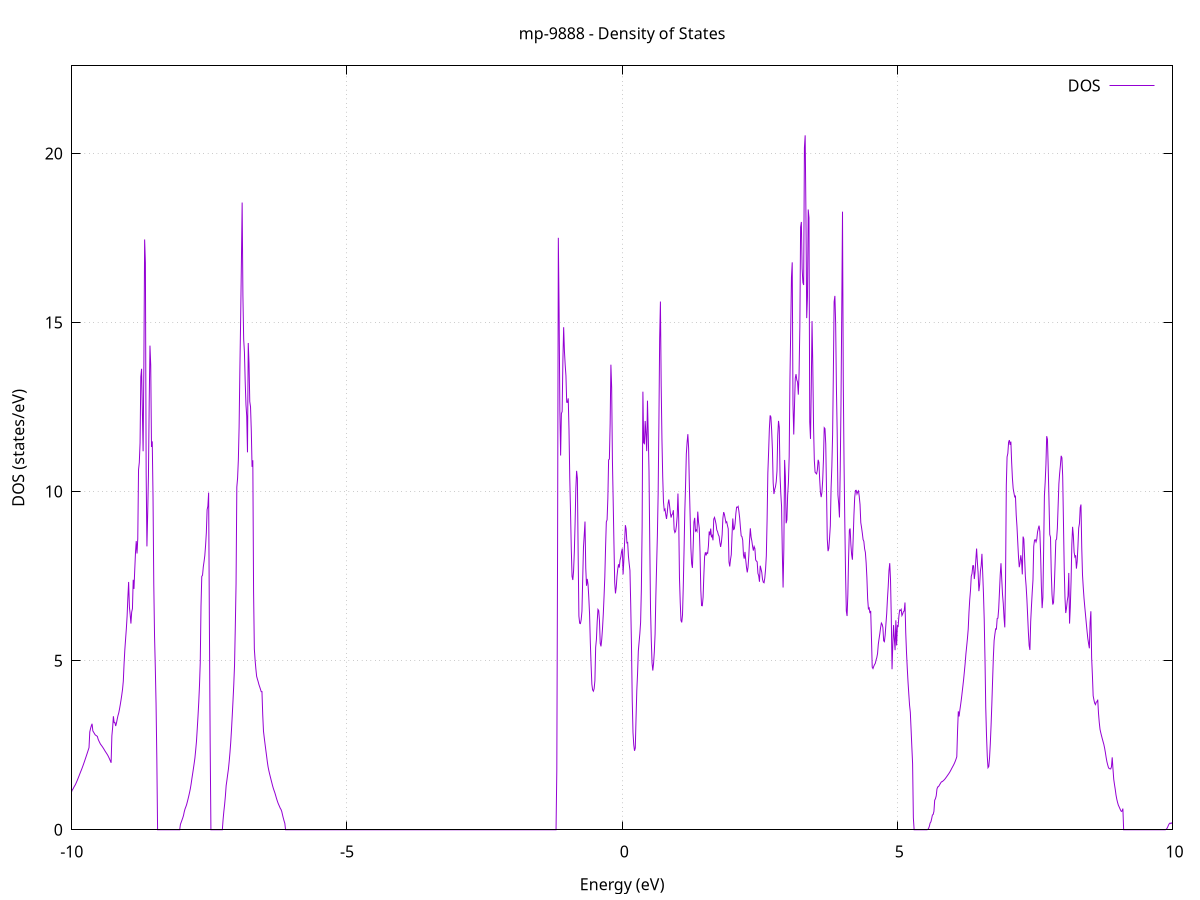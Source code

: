 set title 'mp-9888 - Density of States'
set xlabel 'Energy (eV)'
set ylabel 'DOS (states/eV)'
set grid
set xrange [-10:10]
set yrange [0:22.590]
set xzeroaxis lt -1
set terminal png size 800,600
set output 'mp-9888_dos_gnuplot.png'
plot '-' using 1:2 with lines title 'DOS'
-11.417500 0.000000
-11.403600 0.000000
-11.389800 0.000000
-11.375900 0.000000
-11.362100 0.000000
-11.348200 0.000000
-11.334400 0.000000
-11.320600 0.000000
-11.306700 0.000000
-11.292900 0.000000
-11.279000 0.000000
-11.265200 0.000000
-11.251300 0.000000
-11.237500 0.000000
-11.223700 0.000000
-11.209800 0.000000
-11.196000 0.000000
-11.182100 0.000000
-11.168300 0.000000
-11.154400 0.000000
-11.140600 0.000000
-11.126800 0.000000
-11.112900 0.000000
-11.099100 0.000000
-11.085200 0.000000
-11.071400 0.000000
-11.057500 0.000000
-11.043700 0.000000
-11.029900 0.000000
-11.016000 0.000000
-11.002200 0.000000
-10.988300 0.000000
-10.974500 0.000000
-10.960600 0.000000
-10.946800 0.000000
-10.932900 0.000000
-10.919100 0.000000
-10.905300 0.000000
-10.891400 0.000000
-10.877600 0.000000
-10.863700 0.000000
-10.849900 0.000000
-10.836000 0.000000
-10.822200 0.000000
-10.808400 0.000000
-10.794500 0.000000
-10.780700 0.000000
-10.766800 0.000000
-10.753000 0.000000
-10.739100 0.000000
-10.725300 0.000000
-10.711500 0.000000
-10.697600 0.000000
-10.683800 0.000000
-10.669900 0.000000
-10.656100 0.000000
-10.642200 0.000000
-10.628400 0.000000
-10.614600 0.000000
-10.600700 0.000000
-10.586900 0.000000
-10.573000 0.000000
-10.559200 0.000000
-10.545300 0.000000
-10.531500 0.000000
-10.517600 0.000000
-10.503800 0.000000
-10.490000 0.000000
-10.476100 0.000000
-10.462300 0.000000
-10.448400 0.000000
-10.434600 0.000000
-10.420700 0.000000
-10.406900 0.000000
-10.393100 0.000000
-10.379200 0.000000
-10.365400 0.000000
-10.351500 0.000000
-10.337700 0.000000
-10.323800 0.000000
-10.310000 0.000000
-10.296200 0.000000
-10.282300 0.000000
-10.268500 0.000000
-10.254600 0.000000
-10.240800 0.000000
-10.226900 0.000000
-10.213100 0.000000
-10.199200 0.000000
-10.185400 0.000000
-10.171600 0.000000
-10.157700 0.217200
-10.143900 0.326900
-10.130000 0.452700
-10.116200 0.594500
-10.102300 0.752400
-10.088500 0.729800
-10.074700 0.791000
-10.060800 0.844900
-10.047000 0.891600
-10.033100 0.953700
-10.019300 1.025000
-10.005400 1.100800
-9.991600 1.181100
-9.977800 1.205800
-9.963900 1.252200
-9.950100 1.293600
-9.936200 1.329800
-9.922400 1.378900
-9.908500 1.430500
-9.894700 1.484600
-9.880900 1.541000
-9.867000 1.598700
-9.853200 1.656800
-9.839300 1.715300
-9.825500 1.769100
-9.811600 1.828900
-9.797800 1.890300
-9.783900 1.953300
-9.770100 2.018300
-9.756300 2.084600
-9.742400 2.151600
-9.728600 2.219500
-9.714700 2.288400
-9.700900 2.358200
-9.687000 2.429000
-9.673200 2.893000
-9.659400 2.992100
-9.645500 3.072600
-9.631700 3.134600
-9.617800 2.924800
-9.604000 2.887100
-9.590100 2.848800
-9.576300 2.809800
-9.562500 2.792600
-9.548600 2.777400
-9.534800 2.758000
-9.520900 2.676300
-9.507100 2.625700
-9.493200 2.579400
-9.479400 2.533800
-9.465600 2.504600
-9.451700 2.473400
-9.437900 2.440400
-9.424000 2.405400
-9.410200 2.368600
-9.396300 2.329900
-9.382500 2.295000
-9.368600 2.261100
-9.354800 2.225500
-9.341000 2.185600
-9.327100 2.139700
-9.313300 2.090000
-9.299400 2.037300
-9.285600 1.981600
-9.271700 2.777300
-9.257900 3.018800
-9.244100 3.356900
-9.230200 3.168000
-9.216400 3.170000
-9.202500 3.068700
-9.188700 3.154600
-9.174800 3.269200
-9.161000 3.374900
-9.147200 3.452300
-9.133300 3.567200
-9.119500 3.695800
-9.105600 3.835500
-9.091800 3.987600
-9.077900 4.152500
-9.064100 4.393300
-9.050200 4.903000
-9.036400 5.318100
-9.022600 5.635000
-9.008700 5.947200
-8.994900 6.317800
-8.981000 6.876300
-8.967200 7.327900
-8.953300 6.590000
-8.939500 6.369600
-8.925700 6.097300
-8.911800 6.438300
-8.898000 6.539600
-8.884100 7.392600
-8.870300 7.123700
-8.856400 7.678500
-8.842600 8.195100
-8.828800 8.536600
-8.814900 8.170100
-8.801100 8.611000
-8.787200 10.651400
-8.773400 10.858600
-8.759500 11.441600
-8.745700 13.395300
-8.731900 13.632800
-8.718000 12.419800
-8.704200 11.193300
-8.690300 13.733300
-8.676500 17.456900
-8.662600 16.763700
-8.648800 10.534900
-8.634900 8.380900
-8.621100 9.351300
-8.607300 10.478600
-8.593400 12.638200
-8.579600 14.317100
-8.565700 13.741600
-8.551900 11.320900
-8.538000 11.485400
-8.524200 9.871200
-8.510400 7.276400
-8.496500 5.736500
-8.482700 4.805500
-8.468800 3.719900
-8.455000 2.104700
-8.441100 0.000000
-8.427300 0.000000
-8.413500 0.000000
-8.399600 0.000000
-8.385800 0.000000
-8.371900 0.000000
-8.358100 0.000000
-8.344200 0.000000
-8.330400 0.000000
-8.316600 0.000000
-8.302700 0.000000
-8.288900 0.000000
-8.275000 0.000000
-8.261200 0.000000
-8.247300 0.000000
-8.233500 0.000000
-8.219600 0.000000
-8.205800 0.000000
-8.192000 0.000000
-8.178100 0.000000
-8.164300 0.000000
-8.150400 0.000000
-8.136600 0.000000
-8.122700 0.000000
-8.108900 0.000000
-8.095100 0.000000
-8.081200 0.000000
-8.067400 0.000000
-8.053500 0.000000
-8.039700 0.000000
-8.025800 0.162100
-8.012000 0.223000
-7.998200 0.284800
-7.984300 0.348300
-7.970500 0.420300
-7.956600 0.531600
-7.942800 0.614300
-7.928900 0.674200
-7.915100 0.736600
-7.901300 0.821300
-7.887400 0.911500
-7.873600 1.005900
-7.859700 1.105600
-7.845900 1.216400
-7.832000 1.351500
-7.818200 1.508200
-7.804300 1.655200
-7.790500 1.804600
-7.776700 1.959000
-7.762800 2.123400
-7.749000 2.353600
-7.735100 2.603800
-7.721300 2.962400
-7.707400 3.340000
-7.693600 3.760000
-7.679800 4.265200
-7.665900 4.946700
-7.652100 6.611700
-7.638200 7.492300
-7.624400 7.527400
-7.610500 7.776000
-7.596700 7.932900
-7.582900 8.110600
-7.569000 8.410400
-7.555200 8.785700
-7.541300 9.465500
-7.527500 9.568200
-7.513600 9.970200
-7.499800 6.091300
-7.485900 2.581700
-7.472100 0.000000
-7.458300 0.000000
-7.444400 0.000000
-7.430600 0.000000
-7.416700 0.000000
-7.402900 0.000000
-7.389000 0.000000
-7.375200 0.000000
-7.361400 0.000000
-7.347500 0.000000
-7.333700 0.000000
-7.319800 0.000000
-7.306000 0.000000
-7.292100 0.000000
-7.278300 0.000000
-7.264500 0.000000
-7.250600 0.309100
-7.236800 0.546800
-7.222900 0.752800
-7.209100 0.998500
-7.195200 1.306800
-7.181400 1.464900
-7.167600 1.635900
-7.153700 1.798500
-7.139900 2.025300
-7.126000 2.283900
-7.112200 2.579800
-7.098300 2.956600
-7.084500 3.376100
-7.070600 3.822000
-7.056800 4.290100
-7.043000 4.863900
-7.029100 5.992700
-7.015300 7.271200
-7.001400 10.134200
-6.987600 10.396600
-6.973700 10.937400
-6.959900 11.915600
-6.946100 13.591100
-6.932200 15.055200
-6.918400 16.743900
-6.904500 18.548100
-6.890700 15.791100
-6.876800 14.507600
-6.863000 14.120400
-6.849200 13.250600
-6.835300 12.573900
-6.821500 12.230600
-6.807600 11.161800
-6.793800 14.395500
-6.779900 13.795500
-6.766100 12.662900
-6.752300 12.504000
-6.738400 11.800400
-6.724600 10.733100
-6.710700 10.926800
-6.696900 7.041100
-6.683000 5.346100
-6.669200 5.018300
-6.655300 4.759100
-6.641500 4.538600
-6.627700 4.456500
-6.613800 4.381600
-6.600000 4.295200
-6.586100 4.227700
-6.572300 4.159600
-6.558400 4.085500
-6.544600 4.084800
-6.530800 3.404000
-6.516900 2.914100
-6.503100 2.722900
-6.489200 2.541500
-6.475400 2.367100
-6.461500 2.194300
-6.447700 2.017900
-6.433900 1.864800
-6.420000 1.752500
-6.406200 1.655600
-6.392300 1.563900
-6.378500 1.474200
-6.364600 1.385800
-6.350800 1.296800
-6.336900 1.218500
-6.323100 1.153600
-6.309300 1.088800
-6.295400 1.012100
-6.281600 0.932900
-6.267700 0.861400
-6.253900 0.795200
-6.240000 0.741100
-6.226200 0.690700
-6.212400 0.637200
-6.198500 0.600900
-6.184700 0.539800
-6.170800 0.438300
-6.157000 0.347000
-6.143100 0.264700
-6.129300 0.191300
-6.115500 0.000000
-6.101600 0.000000
-6.087800 0.000000
-6.073900 0.000000
-6.060100 0.000000
-6.046200 0.000000
-6.032400 0.000000
-6.018600 0.000000
-6.004700 0.000000
-5.990900 0.000000
-5.977000 0.000000
-5.963200 0.000000
-5.949300 0.000000
-5.935500 0.000000
-5.921600 0.000000
-5.907800 0.000000
-5.894000 0.000000
-5.880100 0.000000
-5.866300 0.000000
-5.852400 0.000000
-5.838600 0.000000
-5.824700 0.000000
-5.810900 0.000000
-5.797100 0.000000
-5.783200 0.000000
-5.769400 0.000000
-5.755500 0.000000
-5.741700 0.000000
-5.727800 0.000000
-5.714000 0.000000
-5.700200 0.000000
-5.686300 0.000000
-5.672500 0.000000
-5.658600 0.000000
-5.644800 0.000000
-5.630900 0.000000
-5.617100 0.000000
-5.603300 0.000000
-5.589400 0.000000
-5.575600 0.000000
-5.561700 0.000000
-5.547900 0.000000
-5.534000 0.000000
-5.520200 0.000000
-5.506300 0.000000
-5.492500 0.000000
-5.478700 0.000000
-5.464800 0.000000
-5.451000 0.000000
-5.437100 0.000000
-5.423300 0.000000
-5.409400 0.000000
-5.395600 0.000000
-5.381800 0.000000
-5.367900 0.000000
-5.354100 0.000000
-5.340200 0.000000
-5.326400 0.000000
-5.312500 0.000000
-5.298700 0.000000
-5.284900 0.000000
-5.271000 0.000000
-5.257200 0.000000
-5.243300 0.000000
-5.229500 0.000000
-5.215600 0.000000
-5.201800 0.000000
-5.187900 0.000000
-5.174100 0.000000
-5.160300 0.000000
-5.146400 0.000000
-5.132600 0.000000
-5.118700 0.000000
-5.104900 0.000000
-5.091000 0.000000
-5.077200 0.000000
-5.063400 0.000000
-5.049500 0.000000
-5.035700 0.000000
-5.021800 0.000000
-5.008000 0.000000
-4.994100 0.000000
-4.980300 0.000000
-4.966500 0.000000
-4.952600 0.000000
-4.938800 0.000000
-4.924900 0.000000
-4.911100 0.000000
-4.897200 0.000000
-4.883400 0.000000
-4.869600 0.000000
-4.855700 0.000000
-4.841900 0.000000
-4.828000 0.000000
-4.814200 0.000000
-4.800300 0.000000
-4.786500 0.000000
-4.772600 0.000000
-4.758800 0.000000
-4.745000 0.000000
-4.731100 0.000000
-4.717300 0.000000
-4.703400 0.000000
-4.689600 0.000000
-4.675700 0.000000
-4.661900 0.000000
-4.648100 0.000000
-4.634200 0.000000
-4.620400 0.000000
-4.606500 0.000000
-4.592700 0.000000
-4.578800 0.000000
-4.565000 0.000000
-4.551200 0.000000
-4.537300 0.000000
-4.523500 0.000000
-4.509600 0.000000
-4.495800 0.000000
-4.481900 0.000000
-4.468100 0.000000
-4.454300 0.000000
-4.440400 0.000000
-4.426600 0.000000
-4.412700 0.000000
-4.398900 0.000000
-4.385000 0.000000
-4.371200 0.000000
-4.357300 0.000000
-4.343500 0.000000
-4.329700 0.000000
-4.315800 0.000000
-4.302000 0.000000
-4.288100 0.000000
-4.274300 0.000000
-4.260400 0.000000
-4.246600 0.000000
-4.232800 0.000000
-4.218900 0.000000
-4.205100 0.000000
-4.191200 0.000000
-4.177400 0.000000
-4.163500 0.000000
-4.149700 0.000000
-4.135900 0.000000
-4.122000 0.000000
-4.108200 0.000000
-4.094300 0.000000
-4.080500 0.000000
-4.066600 0.000000
-4.052800 0.000000
-4.039000 0.000000
-4.025100 0.000000
-4.011300 0.000000
-3.997400 0.000000
-3.983600 0.000000
-3.969700 0.000000
-3.955900 0.000000
-3.942000 0.000000
-3.928200 0.000000
-3.914400 0.000000
-3.900500 0.000000
-3.886700 0.000000
-3.872800 0.000000
-3.859000 0.000000
-3.845100 0.000000
-3.831300 0.000000
-3.817500 0.000000
-3.803600 0.000000
-3.789800 0.000000
-3.775900 0.000000
-3.762100 0.000000
-3.748200 0.000000
-3.734400 0.000000
-3.720600 0.000000
-3.706700 0.000000
-3.692900 0.000000
-3.679000 0.000000
-3.665200 0.000000
-3.651300 0.000000
-3.637500 0.000000
-3.623600 0.000000
-3.609800 0.000000
-3.596000 0.000000
-3.582100 0.000000
-3.568300 0.000000
-3.554400 0.000000
-3.540600 0.000000
-3.526700 0.000000
-3.512900 0.000000
-3.499100 0.000000
-3.485200 0.000000
-3.471400 0.000000
-3.457500 0.000000
-3.443700 0.000000
-3.429800 0.000000
-3.416000 0.000000
-3.402200 0.000000
-3.388300 0.000000
-3.374500 0.000000
-3.360600 0.000000
-3.346800 0.000000
-3.332900 0.000000
-3.319100 0.000000
-3.305300 0.000000
-3.291400 0.000000
-3.277600 0.000000
-3.263700 0.000000
-3.249900 0.000000
-3.236000 0.000000
-3.222200 0.000000
-3.208300 0.000000
-3.194500 0.000000
-3.180700 0.000000
-3.166800 0.000000
-3.153000 0.000000
-3.139100 0.000000
-3.125300 0.000000
-3.111400 0.000000
-3.097600 0.000000
-3.083800 0.000000
-3.069900 0.000000
-3.056100 0.000000
-3.042200 0.000000
-3.028400 0.000000
-3.014500 0.000000
-3.000700 0.000000
-2.986900 0.000000
-2.973000 0.000000
-2.959200 0.000000
-2.945300 0.000000
-2.931500 0.000000
-2.917600 0.000000
-2.903800 0.000000
-2.890000 0.000000
-2.876100 0.000000
-2.862300 0.000000
-2.848400 0.000000
-2.834600 0.000000
-2.820700 0.000000
-2.806900 0.000000
-2.793000 0.000000
-2.779200 0.000000
-2.765400 0.000000
-2.751500 0.000000
-2.737700 0.000000
-2.723800 0.000000
-2.710000 0.000000
-2.696100 0.000000
-2.682300 0.000000
-2.668500 0.000000
-2.654600 0.000000
-2.640800 0.000000
-2.626900 0.000000
-2.613100 0.000000
-2.599200 0.000000
-2.585400 0.000000
-2.571600 0.000000
-2.557700 0.000000
-2.543900 0.000000
-2.530000 0.000000
-2.516200 0.000000
-2.502300 0.000000
-2.488500 0.000000
-2.474600 0.000000
-2.460800 0.000000
-2.447000 0.000000
-2.433100 0.000000
-2.419300 0.000000
-2.405400 0.000000
-2.391600 0.000000
-2.377700 0.000000
-2.363900 0.000000
-2.350100 0.000000
-2.336200 0.000000
-2.322400 0.000000
-2.308500 0.000000
-2.294700 0.000000
-2.280800 0.000000
-2.267000 0.000000
-2.253200 0.000000
-2.239300 0.000000
-2.225500 0.000000
-2.211600 0.000000
-2.197800 0.000000
-2.183900 0.000000
-2.170100 0.000000
-2.156300 0.000000
-2.142400 0.000000
-2.128600 0.000000
-2.114700 0.000000
-2.100900 0.000000
-2.087000 0.000000
-2.073200 0.000000
-2.059300 0.000000
-2.045500 0.000000
-2.031700 0.000000
-2.017800 0.000000
-2.004000 0.000000
-1.990100 0.000000
-1.976300 0.000000
-1.962400 0.000000
-1.948600 0.000000
-1.934800 0.000000
-1.920900 0.000000
-1.907100 0.000000
-1.893200 0.000000
-1.879400 0.000000
-1.865500 0.000000
-1.851700 0.000000
-1.837900 0.000000
-1.824000 0.000000
-1.810200 0.000000
-1.796300 0.000000
-1.782500 0.000000
-1.768600 0.000000
-1.754800 0.000000
-1.741000 0.000000
-1.727100 0.000000
-1.713300 0.000000
-1.699400 0.000000
-1.685600 0.000000
-1.671700 0.000000
-1.657900 0.000000
-1.644000 0.000000
-1.630200 0.000000
-1.616400 0.000000
-1.602500 0.000000
-1.588700 0.000000
-1.574800 0.000000
-1.561000 0.000000
-1.547100 0.000000
-1.533300 0.000000
-1.519500 0.000000
-1.505600 0.000000
-1.491800 0.000000
-1.477900 0.000000
-1.464100 0.000000
-1.450200 0.000000
-1.436400 0.000000
-1.422600 0.000000
-1.408700 0.000000
-1.394900 0.000000
-1.381000 0.000000
-1.367200 0.000000
-1.353300 0.000000
-1.339500 0.000000
-1.325600 0.000000
-1.311800 0.000000
-1.298000 0.000000
-1.284100 0.000000
-1.270300 0.000000
-1.256400 0.000000
-1.242600 0.000000
-1.228700 0.000000
-1.214900 0.000000
-1.201100 0.000000
-1.187200 1.757600
-1.173400 8.256000
-1.159500 17.506000
-1.145700 15.375300
-1.131800 12.401300
-1.118000 11.067400
-1.104200 12.305700
-1.090300 12.369800
-1.076500 13.889200
-1.062600 14.862100
-1.048800 14.159000
-1.034900 13.748000
-1.021100 13.425300
-1.007300 12.642600
-0.993400 12.639100
-0.979600 12.757200
-0.965700 11.833800
-0.951900 10.412900
-0.938000 9.419600
-0.924200 8.303500
-0.910300 7.496600
-0.896500 7.386300
-0.882700 7.651400
-0.868800 8.214300
-0.855000 9.061400
-0.841100 10.099200
-0.827300 10.613700
-0.813400 10.393100
-0.799600 8.183900
-0.785800 6.321500
-0.771900 6.107700
-0.758100 6.097200
-0.744200 6.212300
-0.730400 6.465500
-0.716500 7.413200
-0.702700 8.351500
-0.688900 8.717600
-0.675000 9.114600
-0.661200 7.741900
-0.647300 7.215400
-0.633500 7.417400
-0.619600 7.252500
-0.605800 6.863000
-0.592000 6.381500
-0.578100 5.540500
-0.564300 4.881200
-0.550400 4.306600
-0.536600 4.137600
-0.522700 4.098200
-0.508900 4.170700
-0.495000 4.408400
-0.481200 5.396500
-0.467400 5.631100
-0.453500 6.144500
-0.439700 6.516200
-0.425800 6.481000
-0.412000 6.191800
-0.398100 5.507400
-0.384300 5.423300
-0.370500 5.636700
-0.356600 5.958400
-0.342800 6.370900
-0.328900 6.892200
-0.315100 7.468200
-0.301200 8.353800
-0.287400 9.103800
-0.273600 9.166200
-0.259700 9.804500
-0.245900 10.938700
-0.232000 10.964300
-0.218200 11.999900
-0.204300 13.754000
-0.190500 13.075300
-0.176700 10.913100
-0.162800 9.717100
-0.149000 8.468900
-0.135100 7.314200
-0.121300 6.990200
-0.107400 7.170500
-0.093600 7.497200
-0.079700 7.712000
-0.065900 7.851000
-0.052100 7.753700
-0.038200 7.973200
-0.024400 8.066100
-0.010500 8.226500
0.003300 8.318100
0.017200 7.551500
0.031000 7.973200
0.044800 8.519000
0.058700 9.007400
0.072500 8.892300
0.086400 8.484900
0.100200 8.497400
0.114100 8.092000
0.127900 7.868600
0.141700 7.668600
0.155600 6.682600
0.169400 5.458700
0.183300 3.836900
0.197100 2.877200
0.211000 2.509700
0.224800 2.335800
0.238700 2.420400
0.252500 3.298100
0.266300 4.120100
0.280200 4.623600
0.294000 5.287500
0.307900 5.548600
0.321700 5.800500
0.335600 6.137300
0.349400 7.120400
0.363200 8.969300
0.377100 12.956400
0.390900 11.443400
0.404800 11.419700
0.418600 12.089100
0.432500 11.693800
0.446300 11.197500
0.460100 12.689700
0.474000 11.699800
0.487800 10.634500
0.501700 8.505200
0.515500 6.548100
0.529400 5.609500
0.543200 4.934000
0.557000 4.709100
0.570900 4.918900
0.584700 5.261000
0.598600 5.789900
0.612400 6.903800
0.626300 7.816400
0.640100 8.692400
0.654000 9.926100
0.667800 12.002300
0.681600 14.531600
0.695500 15.621400
0.709300 13.159500
0.723200 11.539400
0.737000 10.450700
0.750900 9.699100
0.764700 9.445600
0.778500 9.481900
0.792400 9.324300
0.806200 9.191600
0.820100 9.382800
0.833900 9.639500
0.847800 9.767900
0.861600 9.590500
0.875400 9.376000
0.889300 9.232400
0.903100 9.319300
0.917000 9.339600
0.930800 9.450300
0.944700 8.876800
0.958500 8.790800
0.972300 8.829800
0.986200 8.990200
1.000000 9.271000
1.013900 9.942800
1.027700 9.195000
1.041600 7.456400
1.055400 6.724800
1.069300 6.187200
1.083100 6.132200
1.096900 6.355100
1.110800 7.192900
1.124600 8.246000
1.138500 9.407400
1.152300 10.183100
1.166200 11.115600
1.180000 11.454900
1.193800 11.698500
1.207700 11.283200
1.221500 10.160600
1.235400 9.275700
1.249200 8.326400
1.263100 7.868800
1.276900 7.744400
1.290700 8.383100
1.304600 9.100500
1.318400 9.224200
1.332300 8.832500
1.346100 8.866700
1.360000 8.825800
1.373800 9.408600
1.387700 9.101100
1.401500 8.914300
1.415300 8.210700
1.429200 7.088700
1.443000 6.628700
1.456900 6.624900
1.470700 6.880500
1.484600 7.530400
1.498400 8.078200
1.512200 8.205100
1.526100 8.113400
1.539900 8.196000
1.553800 8.175500
1.567600 8.392200
1.581500 8.820800
1.595300 8.711500
1.609100 8.907200
1.623000 8.649900
1.636800 8.698300
1.650700 8.560400
1.664500 9.187000
1.678400 9.237200
1.692200 9.149300
1.706000 9.037100
1.719900 8.864800
1.733700 8.815500
1.747600 8.725800
1.761400 8.678900
1.775300 8.498500
1.789100 8.364700
1.803000 8.492800
1.816800 8.725200
1.830600 9.212800
1.844500 9.393800
1.858300 9.328400
1.872200 9.203600
1.886000 9.080600
1.899900 9.108500
1.913700 8.997300
1.927500 8.901700
1.941400 7.920300
1.955200 7.786600
1.969100 7.991600
1.982900 8.133300
1.996800 8.722900
2.010600 9.204800
2.024400 8.878400
2.038300 8.896300
2.052100 9.052500
2.066000 9.352500
2.079800 9.539700
2.093700 9.534000
2.107500 9.563200
2.121300 9.420500
2.135200 9.223400
2.149000 8.943800
2.162900 8.693100
2.176700 8.669700
2.190600 8.565800
2.204400 8.131200
2.218300 8.018300
2.232100 8.217300
2.245900 7.973500
2.259800 7.759700
2.273600 7.610600
2.287500 7.769800
2.301300 8.100300
2.315200 8.562700
2.329000 8.914700
2.342800 8.658000
2.356700 8.539700
2.370500 8.377700
2.384400 8.255900
2.398200 8.375200
2.412100 8.315100
2.425900 7.981000
2.439700 7.946500
2.453600 7.922500
2.467400 7.583500
2.481300 7.512300
2.495100 7.334600
2.509000 7.808800
2.522800 7.716300
2.536700 7.616700
2.550500 7.408100
2.564300 7.321800
2.578200 7.304200
2.592000 7.447700
2.605900 7.701900
2.619700 8.099400
2.633600 9.152800
2.647400 10.550500
2.661200 11.168500
2.675100 11.854600
2.688900 12.253900
2.702800 12.206300
2.716600 11.813900
2.730500 11.245700
2.744300 10.261200
2.758100 9.929200
2.772000 10.064100
2.785800 10.140900
2.799700 10.294500
2.813500 10.607300
2.827400 11.660100
2.841200 12.091400
2.855000 11.906800
2.868900 10.474900
2.882700 9.947700
2.896600 9.563100
2.910400 8.191200
2.924300 7.164400
2.938100 8.317500
2.952000 10.937200
2.965800 10.451000
2.979600 9.064100
2.993500 9.164000
3.007300 9.891500
3.021200 10.270100
3.035000 11.027400
3.048900 13.332400
3.062700 14.756600
3.076500 16.336600
3.090400 16.780500
3.104200 12.578200
3.118100 11.687900
3.131900 12.548900
3.145800 13.353100
3.159600 13.474200
3.173400 13.300100
3.187300 13.243200
3.201100 12.868200
3.215000 13.509200
3.228800 14.874200
3.242700 17.820300
3.256500 17.974600
3.270300 16.597500
3.284200 16.182700
3.298000 16.110400
3.311900 20.169200
3.325700 20.536200
3.339600 18.180500
3.353400 15.130900
3.367300 15.762600
3.381100 18.342900
3.394900 18.099100
3.408800 12.057300
3.422600 11.557800
3.436500 13.073700
3.450300 15.043600
3.464200 13.719300
3.478000 11.915100
3.491800 10.926300
3.505700 10.575700
3.519500 10.546800
3.533400 10.524100
3.547200 10.640700
3.561100 10.940600
3.574900 10.866200
3.588700 10.380700
3.602600 9.977000
3.616400 9.836700
3.630300 9.975400
3.644100 10.343800
3.658000 10.952900
3.671800 11.890300
3.685600 11.860400
3.699500 11.408900
3.713300 10.057000
3.727200 8.596600
3.741000 8.239300
3.754900 8.320300
3.768700 8.627500
3.782600 8.985400
3.796400 10.101000
3.810200 10.732900
3.824100 11.686400
3.837900 13.508500
3.851800 15.614700
3.865600 15.788100
3.879500 14.972100
3.893300 13.081700
3.907100 11.770700
3.921000 9.903300
3.934800 9.637700
3.948700 9.236300
3.962500 10.630300
3.976400 12.582700
3.990200 15.309100
4.004000 18.278800
4.017900 13.289300
4.031700 10.854300
4.045600 9.108900
4.059400 7.572800
4.073300 6.469500
4.087100 6.321300
4.101000 6.957400
4.114800 8.049600
4.128600 8.862300
4.142500 8.909000
4.156300 8.429900
4.170200 8.131900
4.184000 7.986200
4.197900 8.615900
4.211700 9.309900
4.225500 9.831300
4.239400 10.035100
4.253200 10.038500
4.267100 9.930100
4.280900 9.995100
4.294800 10.023000
4.308600 9.850500
4.322400 9.620300
4.336300 9.083200
4.350100 8.939900
4.364000 8.770700
4.377800 8.583500
4.391700 8.531400
4.405500 8.308700
4.419300 8.205000
4.433200 7.900800
4.447000 7.457400
4.460900 6.830600
4.474700 6.534200
4.488600 6.561000
4.502400 6.406500
4.516300 6.473100
4.530100 5.661900
4.543900 4.808600
4.557800 4.767600
4.571600 4.830900
4.585500 4.883800
4.599300 4.919200
4.613200 5.015300
4.627000 5.090700
4.640800 5.211400
4.654700 5.491400
4.668500 5.649800
4.682400 5.803900
4.696200 5.979900
4.710100 6.113700
4.723900 6.076900
4.737700 5.983400
4.751600 5.589200
4.765400 5.562900
4.779300 5.759100
4.793100 6.085100
4.807000 6.390100
4.820800 6.833000
4.834600 7.196500
4.848500 7.669600
4.862300 7.884600
4.876200 7.399400
4.890000 6.312400
4.903900 4.747300
4.917700 5.474700
4.931600 6.053100
4.945400 5.656500
4.959200 5.310900
4.973100 6.194300
4.986900 5.450600
5.000800 6.035600
5.014600 6.015700
5.028500 6.317300
5.042300 6.496600
5.056100 6.482200
5.070000 6.517600
5.083800 6.334400
5.097700 6.383300
5.111500 6.452200
5.125400 6.472400
5.139200 6.720300
5.153000 5.825700
5.166900 5.242400
5.180700 4.778600
5.194600 4.365100
5.208400 4.017100
5.222300 3.684700
5.236100 3.474700
5.250000 2.967100
5.263800 2.453300
5.277600 1.955600
5.291500 0.351300
5.305300 0.000000
5.319200 0.000000
5.333000 0.000000
5.346900 0.000000
5.360700 0.000000
5.374500 0.000000
5.388400 0.000000
5.402200 0.000000
5.416100 0.000000
5.429900 0.000000
5.443800 0.000000
5.457600 0.000000
5.471400 0.000000
5.485300 0.000000
5.499100 0.000000
5.513000 0.000000
5.526800 0.000000
5.540700 0.000200
5.554500 0.009800
5.568300 0.043900
5.582200 0.103900
5.596000 0.198700
5.609900 0.233600
5.623700 0.324700
5.637600 0.435900
5.651400 0.454400
5.665300 0.546500
5.679100 0.875000
5.692900 0.919300
5.706800 1.004200
5.720600 1.206500
5.734500 1.268500
5.748300 1.273800
5.762200 1.313500
5.776000 1.351300
5.789800 1.390600
5.803700 1.419600
5.817500 1.424500
5.831400 1.445300
5.845200 1.465800
5.859100 1.488500
5.872900 1.517200
5.886700 1.548100
5.900600 1.579700
5.914400 1.611600
5.928300 1.643900
5.942100 1.676700
5.956000 1.713800
5.969800 1.755200
5.983600 1.798600
5.997500 1.841100
6.011300 1.882600
6.025200 1.925200
6.039000 1.973200
6.052900 2.028400
6.066700 2.090000
6.080600 2.157700
6.094400 2.926700
6.108200 3.503100
6.122100 3.350800
6.135900 3.533200
6.149800 3.692500
6.163600 3.860100
6.177500 4.054500
6.191300 4.249400
6.205100 4.451300
6.219000 4.686700
6.232800 4.924600
6.246700 5.208500
6.260500 5.431600
6.274400 5.663200
6.288200 5.934600
6.302000 6.430300
6.315900 6.807500
6.329700 7.081100
6.343600 7.497100
6.357400 7.577700
6.371300 7.808400
6.385100 7.808500
6.399000 7.414800
6.412800 7.624000
6.426600 7.987800
6.440500 8.316000
6.454300 7.921100
6.468200 7.589300
6.482000 7.056600
6.495900 7.249400
6.509700 7.646600
6.523500 7.810400
6.537400 8.160000
6.551200 7.596600
6.565100 6.993800
6.578900 6.217800
6.592800 5.063200
6.606600 3.625500
6.620400 2.793600
6.634300 2.178400
6.648100 1.836700
6.662000 1.872000
6.675800 2.122900
6.689700 2.547700
6.703500 3.083800
6.717300 3.710400
6.731200 4.417400
6.745000 5.099600
6.758900 5.595500
6.772700 5.781500
6.786600 5.942100
6.800400 5.932600
6.814300 6.245300
6.828100 6.259700
6.841900 6.538300
6.855800 7.027200
6.869600 7.537000
6.883500 7.883000
6.897300 7.416800
6.911200 6.965400
6.925000 6.690500
6.938800 6.279400
6.952700 5.985000
6.966500 7.425600
6.980400 10.188500
6.994200 11.026300
7.008100 11.130300
7.021900 11.459200
7.035700 11.523400
7.049600 11.380500
7.063400 11.478900
7.077300 10.867200
7.091100 10.397000
7.105000 10.092600
7.118800 9.965300
7.132600 9.845000
7.146500 9.865500
7.160300 9.307600
7.174200 8.965500
7.188000 8.512400
7.201900 8.067100
7.215700 7.764300
7.229600 7.893600
7.243400 8.117700
7.257200 7.956400
7.271100 7.552600
7.284900 8.669800
7.298800 8.597200
7.312600 8.067200
7.326500 7.492500
7.340300 7.204400
7.354100 6.825600
7.368000 6.332700
7.381800 5.828200
7.395700 5.442400
7.409500 5.317400
7.423400 6.155000
7.437200 6.607100
7.451000 7.021800
7.464900 7.386400
7.478700 8.379500
7.492600 8.565800
7.506400 8.578000
7.520300 8.512000
7.534100 8.595300
7.547900 8.808000
7.561800 8.910100
7.575600 8.993600
7.589500 8.819600
7.603300 8.163700
7.617200 7.210200
7.631000 6.555800
7.644900 6.869600
7.658700 8.294700
7.672500 9.873300
7.686400 10.269600
7.700200 10.798000
7.714100 11.639300
7.727900 11.548400
7.741800 10.720200
7.755600 9.755000
7.769400 8.734800
7.783300 8.648500
7.797100 7.617200
7.811000 6.953800
7.824800 6.660500
7.838700 6.717900
7.852500 7.185500
7.866300 7.854700
7.880200 8.564300
7.894000 8.595600
7.907900 8.916300
7.921700 9.573100
7.935600 10.230600
7.949400 10.539700
7.963300 10.776700
7.977100 11.058500
7.990900 11.000100
8.004800 10.445700
8.018600 9.110700
8.032500 7.729100
8.046300 6.859900
8.060200 6.409500
8.074000 6.552500
8.087800 6.771500
8.101700 6.912700
8.115500 7.594100
8.129400 6.098300
8.143200 6.580600
8.157100 7.355100
8.170900 8.433200
8.184700 8.958100
8.198600 8.694100
8.212400 8.211800
8.226300 8.071900
8.240100 8.116900
8.254000 7.723500
8.267800 7.937100
8.281600 8.377900
8.295500 8.921500
8.309300 9.056300
8.323200 9.525900
8.337000 9.618200
8.350900 8.351700
8.364700 7.539500
8.378600 7.165300
8.392400 6.844100
8.406200 6.588700
8.420100 6.346600
8.433900 6.103300
8.447800 5.865900
8.461600 5.653400
8.475500 5.504000
8.489300 5.367000
8.503100 6.135800
8.517000 6.462000
8.530800 5.084500
8.544700 4.571000
8.558500 3.963300
8.572400 3.840600
8.586200 3.743000
8.600000 3.701900
8.613900 3.777000
8.627700 3.784000
8.641600 3.848200
8.655400 3.444100
8.669300 3.173100
8.683100 2.970600
8.696900 2.868600
8.710800 2.775600
8.724600 2.690200
8.738500 2.605900
8.752300 2.526500
8.766200 2.418100
8.780000 2.289400
8.793900 2.143800
8.807700 2.016500
8.821500 1.925400
8.835400 1.845900
8.849200 1.808500
8.863100 1.803700
8.876900 1.799100
8.890800 1.859300
8.904600 2.141300
8.918400 1.801500
8.932300 1.493300
8.946100 1.335600
8.960000 1.191200
8.973800 1.025900
8.987700 0.903700
9.001500 0.811200
9.015300 0.732300
9.029200 0.681400
9.043000 0.630300
9.056900 0.579900
9.070700 0.542600
9.084600 0.555600
9.098400 0.626600
9.112300 0.000000
9.126100 0.000000
9.139900 0.000000
9.153800 0.000000
9.167600 0.000000
9.181500 0.000000
9.195300 0.000000
9.209200 0.000000
9.223000 0.000000
9.236800 0.000000
9.250700 0.000000
9.264500 0.000000
9.278400 0.000000
9.292200 0.000000
9.306100 0.000000
9.319900 0.000000
9.333700 0.000000
9.347600 0.000000
9.361400 0.000000
9.375300 0.000000
9.389100 0.000000
9.403000 0.000000
9.416800 0.000000
9.430600 0.000000
9.444500 0.000000
9.458300 0.000000
9.472200 0.000000
9.486000 0.000000
9.499900 0.000000
9.513700 0.000000
9.527600 0.000000
9.541400 0.000000
9.555200 0.000000
9.569100 0.000000
9.582900 0.000000
9.596800 0.000000
9.610600 0.000000
9.624500 0.000000
9.638300 0.000000
9.652100 0.000000
9.666000 0.000000
9.679800 0.000000
9.693700 0.000000
9.707500 0.000000
9.721400 0.000000
9.735200 0.000000
9.749000 0.000000
9.762900 0.000000
9.776700 0.000000
9.790600 0.000000
9.804400 0.000000
9.818300 0.000000
9.832100 0.000000
9.845900 0.000000
9.859800 0.000000
9.873600 0.001700
9.887500 0.016400
9.901300 0.046100
9.915200 0.091100
9.929000 0.144800
9.942900 0.182000
9.956700 0.200200
9.970500 0.181100
9.984400 0.199100
9.998200 0.221400
10.012100 0.244800
10.025900 0.269300
10.039800 0.295000
10.053600 0.321800
10.067400 0.349700
10.081300 0.370400
10.095100 0.388000
10.109000 0.406600
10.122800 0.429900
10.136700 0.457500
10.150500 0.487300
10.164300 0.527400
10.178200 0.569500
10.192000 0.605200
10.205900 0.638900
10.219700 0.673300
10.233600 0.708500
10.247400 0.746200
10.261300 0.787300
10.275100 0.831200
10.288900 0.888200
10.302800 0.957300
10.316600 1.035400
10.330500 1.138300
10.344300 1.465600
10.358200 2.139700
10.372000 2.998600
10.385800 3.586000
10.399700 4.024200
10.413500 4.337300
10.427400 4.963900
10.441200 5.877000
10.455100 7.050300
10.468900 7.481400
10.482700 7.677200
10.496600 7.576500
10.510400 7.510100
10.524300 7.214200
10.538100 6.754400
10.552000 6.366000
10.565800 6.057400
10.579600 6.121300
10.593500 6.297000
10.607300 6.268800
10.621200 5.933500
10.635000 5.654600
10.648900 5.640700
10.662700 5.694900
10.676600 5.412900
10.690400 5.158800
10.704200 4.754500
10.718100 4.441300
10.731900 4.240800
10.745800 4.183200
10.759600 4.239800
10.773500 4.415900
10.787300 4.887800
10.801100 5.350000
10.815000 5.749100
10.828800 6.262400
10.842700 6.794100
10.856500 7.958700
10.870400 7.999900
10.884200 7.842100
10.898000 6.893200
10.911900 6.606600
10.925700 6.725900
10.939600 6.748500
10.953400 6.666000
10.967300 6.452500
10.981100 6.428700
10.994900 6.463800
11.008800 6.530300
11.022600 6.488100
11.036500 6.177500
11.050300 5.721800
11.064200 5.315100
11.078000 4.963400
11.091900 4.689300
11.105700 4.550400
11.119500 4.398400
11.133400 4.268000
11.147200 3.876400
11.161100 3.649900
11.174900 3.517800
11.188800 3.364300
11.202600 3.212200
11.216400 2.991000
11.230300 2.933200
11.244100 2.854500
11.258000 2.738000
11.271800 2.550100
11.285700 2.392400
11.299500 2.230500
11.313300 2.077700
11.327200 1.983400
11.341000 1.898400
11.354900 1.814300
11.368700 1.725800
11.382600 1.645800
11.396400 1.564600
11.410200 1.487500
11.424100 1.420900
11.437900 1.363900
11.451800 1.307600
11.465600 1.494800
11.479500 1.542600
11.493300 1.600600
11.507200 1.613800
11.521000 1.603400
11.534800 1.635600
11.548700 1.671600
11.562500 1.728600
11.576400 1.785400
11.590200 1.714800
11.604100 1.724200
11.617900 1.742300
11.631700 1.762200
11.645600 1.784300
11.659400 1.820200
11.673300 1.919800
11.687100 2.091000
11.701000 2.376500
11.714800 2.776400
11.728600 3.117500
11.742500 3.477400
11.756300 3.794100
11.770200 3.978900
11.784000 4.113000
11.797900 4.286500
11.811700 4.390800
11.825600 4.583400
11.839400 4.726900
11.853200 4.895300
11.867100 4.945500
11.880900 5.016800
11.894800 5.079700
11.908600 5.124500
11.922500 5.109600
11.936300 5.135500
11.950100 5.151400
11.964000 5.234500
11.977800 5.317500
11.991700 5.455200
12.005500 5.403000
12.019400 5.160100
12.033200 4.891500
12.047000 4.636200
12.060900 4.446300
12.074700 4.236500
12.088600 4.128700
12.102400 4.097000
12.116300 4.155600
12.130100 4.315300
12.143900 4.826400
12.157800 6.036200
12.171600 6.463700
12.185500 6.542900
12.199300 7.006600
12.213200 6.519700
12.227000 6.415000
12.240900 6.244300
12.254700 6.316100
12.268500 6.493900
12.282400 6.716100
12.296200 6.946700
12.310100 6.884900
12.323900 6.731700
12.337800 6.549700
12.351600 6.713100
12.365400 7.265100
12.379300 7.903100
12.393100 8.186700
12.407000 8.386900
12.420800 8.398500
12.434700 8.437700
12.448500 8.357000
12.462300 7.913900
12.476200 7.418500
12.490000 6.769700
12.503900 6.308300
12.517700 5.941300
12.531600 5.673500
12.545400 5.794000
12.559200 5.798500
12.573100 5.943800
12.586900 5.669100
12.600800 6.100000
12.614600 6.241300
12.628500 6.852300
12.642300 7.132700
12.656200 6.880900
12.670000 6.618000
12.683800 6.369400
12.697700 6.516100
12.711500 5.741500
12.725400 4.564700
12.739200 3.808500
12.753100 3.606300
12.766900 3.518300
12.780700 3.618200
12.794600 3.805100
12.808400 4.025300
12.822300 4.179400
12.836100 4.440000
12.850000 4.765400
12.863800 5.324900
12.877600 5.776900
12.891500 6.220000
12.905300 6.559200
12.919200 6.784700
12.933000 6.958800
12.946900 7.001300
12.960700 7.076200
12.974600 7.376500
12.988400 7.808000
13.002200 7.749800
13.016100 7.539300
13.029900 8.106800
13.043800 7.576000
13.057600 7.344500
13.071500 6.171100
13.085300 5.413100
13.099100 4.645000
13.113000 3.853200
13.126800 3.368000
13.140700 3.201400
13.154500 3.198700
13.168400 3.328800
13.182200 3.480500
13.196000 3.737500
13.209900 4.158700
13.223700 4.876400
13.237600 5.609700
13.251400 6.668400
13.265300 7.918200
13.279100 8.613900
13.292900 8.925400
13.306800 9.635300
13.320600 9.624700
13.334500 8.623500
13.348300 7.668000
13.362200 7.093600
13.376000 6.777400
13.389900 6.582700
13.403700 6.027300
13.417500 5.364400
13.431400 5.267500
13.445200 5.297100
13.459100 5.537700
13.472900 5.839900
13.486800 6.189800
13.500600 6.640000
13.514400 7.180200
13.528300 7.488800
13.542100 7.472600
13.556000 7.240800
13.569800 6.812800
13.583700 6.602100
13.597500 6.182600
13.611300 6.140800
13.625200 6.120900
13.639000 6.291800
13.652900 6.600800
13.666700 6.974600
13.680600 7.651300
13.694400 8.239100
13.708200 8.503700
13.722100 8.701400
13.735900 8.955200
13.749800 9.405300
13.763600 9.208800
13.777500 8.947400
13.791300 8.560800
13.805200 8.507700
13.819000 8.387800
13.832800 7.837400
13.846700 7.378500
13.860500 6.993300
13.874400 6.821100
13.888200 6.809000
13.902100 6.988800
13.915900 7.422800
13.929700 8.203600
13.943600 8.443000
13.957400 9.006100
13.971300 9.523200
13.985100 9.721500
13.999000 9.577400
14.012800 9.601500
14.026600 10.076400
14.040500 10.306900
14.054300 10.640400
14.068200 10.755400
14.082000 10.958700
14.095900 11.380300
14.109700 11.041200
14.123600 10.459400
14.137400 9.967500
14.151200 9.482800
14.165100 8.999600
14.178900 8.751900
14.192800 8.293500
14.206600 8.410100
14.220500 8.454100
14.234300 8.455500
14.248100 8.457000
14.262000 8.514300
14.275800 8.683000
14.289700 8.566000
14.303500 8.571900
14.317400 8.474500
14.331200 8.356900
14.345000 8.317500
14.358900 8.459900
14.372700 7.792000
14.386600 7.531300
14.400400 7.402900
14.414300 7.246300
14.428100 6.985100
14.441900 6.614900
14.455800 6.359100
14.469600 6.160100
14.483500 5.954300
14.497300 5.903400
14.511200 5.839600
14.525000 5.815100
14.538900 5.971500
14.552700 6.217500
14.566500 6.259300
14.580400 6.218100
14.594200 6.166900
14.608100 5.654800
14.621900 5.273000
14.635800 5.004400
14.649600 4.693700
14.663400 4.271600
14.677300 3.891100
14.691100 3.503000
14.705000 3.137100
14.718800 2.793200
14.732700 2.450100
14.746500 2.105100
14.760300 1.755000
14.774200 1.449800
14.788000 1.234200
14.801900 1.093000
14.815700 0.986100
14.829600 0.907800
14.843400 0.800100
14.857200 0.664900
14.871100 0.564700
14.884900 0.476300
14.898800 0.396300
14.912600 0.318900
14.926500 0.244100
14.940300 0.173400
14.954200 0.126500
14.968000 0.087600
14.981800 0.053900
14.995700 0.025300
15.009500 0.001900
15.023400 0.000000
15.037200 0.000000
15.051100 0.000000
15.064900 0.000000
15.078700 0.000000
15.092600 0.000000
15.106400 0.000000
15.120300 0.000000
15.134100 0.000000
15.148000 0.000000
15.161800 0.000000
15.175600 0.000000
15.189500 0.000000
15.203300 0.000000
15.217200 0.000000
15.231000 0.000000
15.244900 0.000000
15.258700 0.000000
15.272500 0.000000
15.286400 0.000000
15.300200 0.000000
15.314100 0.000000
15.327900 0.000000
15.341800 0.000000
15.355600 0.000000
15.369500 0.000000
15.383300 0.000000
15.397100 0.000000
15.411000 0.000000
15.424800 0.000000
15.438700 0.000000
15.452500 0.000000
15.466400 0.000000
15.480200 0.000000
15.494000 0.000000
15.507900 0.000000
15.521700 0.000000
15.535600 0.000000
15.549400 0.000000
15.563300 0.000000
15.577100 0.000000
15.590900 0.000000
15.604800 0.000000
15.618600 0.000000
15.632500 0.000000
15.646300 0.000000
15.660200 0.000000
15.674000 0.000000
15.687900 0.000000
15.701700 0.000000
15.715500 0.000000
15.729400 0.000000
15.743200 0.000000
15.757100 0.000000
15.770900 0.000000
15.784800 0.000000
15.798600 0.000000
15.812400 0.000000
15.826300 0.000000
15.840100 0.000000
15.854000 0.000000
15.867800 0.000000
15.881700 0.000000
15.895500 0.000000
15.909300 0.000000
15.923200 0.000000
15.937000 0.000000
15.950900 0.000000
15.964700 0.000000
15.978600 0.000000
15.992400 0.000000
16.006200 0.000000
16.020100 0.000000
16.033900 0.000000
16.047800 0.000000
16.061600 0.000000
16.075500 0.000000
16.089300 0.000000
16.103200 0.000000
16.117000 0.000000
16.130800 0.000000
16.144700 0.000000
16.158500 0.000000
16.172400 0.000000
16.186200 0.000000
16.200100 0.000000
16.213900 0.000000
16.227700 0.000000
16.241600 0.000000
16.255400 0.000000
16.269300 0.000000
e
